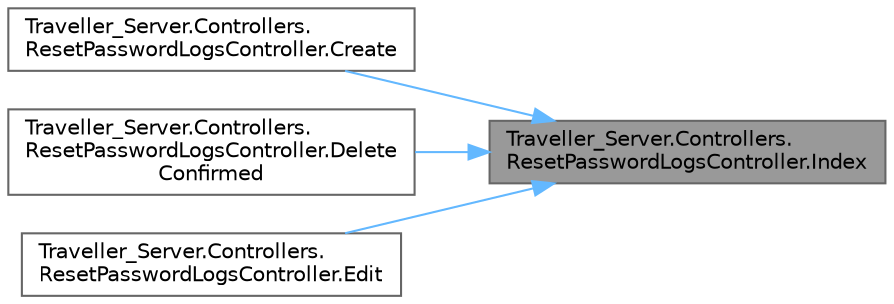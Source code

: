 digraph "Traveller_Server.Controllers.ResetPasswordLogsController.Index"
{
 // LATEX_PDF_SIZE
  bgcolor="transparent";
  edge [fontname=Helvetica,fontsize=10,labelfontname=Helvetica,labelfontsize=10];
  node [fontname=Helvetica,fontsize=10,shape=box,height=0.2,width=0.4];
  rankdir="RL";
  Node1 [label="Traveller_Server.Controllers.\lResetPasswordLogsController.Index",height=0.2,width=0.4,color="gray40", fillcolor="grey60", style="filled", fontcolor="black",tooltip=" "];
  Node1 -> Node2 [dir="back",color="steelblue1",style="solid"];
  Node2 [label="Traveller_Server.Controllers.\lResetPasswordLogsController.Create",height=0.2,width=0.4,color="grey40", fillcolor="white", style="filled",URL="$class_traveller___server_1_1_controllers_1_1_reset_password_logs_controller.html#acf23e92dff2e5a7fff4fc14ad237474a",tooltip=" "];
  Node1 -> Node3 [dir="back",color="steelblue1",style="solid"];
  Node3 [label="Traveller_Server.Controllers.\lResetPasswordLogsController.Delete\lConfirmed",height=0.2,width=0.4,color="grey40", fillcolor="white", style="filled",URL="$class_traveller___server_1_1_controllers_1_1_reset_password_logs_controller.html#a3e3153845e9ccc245d8da4eb6f3c0003",tooltip=" "];
  Node1 -> Node4 [dir="back",color="steelblue1",style="solid"];
  Node4 [label="Traveller_Server.Controllers.\lResetPasswordLogsController.Edit",height=0.2,width=0.4,color="grey40", fillcolor="white", style="filled",URL="$class_traveller___server_1_1_controllers_1_1_reset_password_logs_controller.html#a203b6ace4f56a05eb6f497240a7fbda8",tooltip=" "];
}
